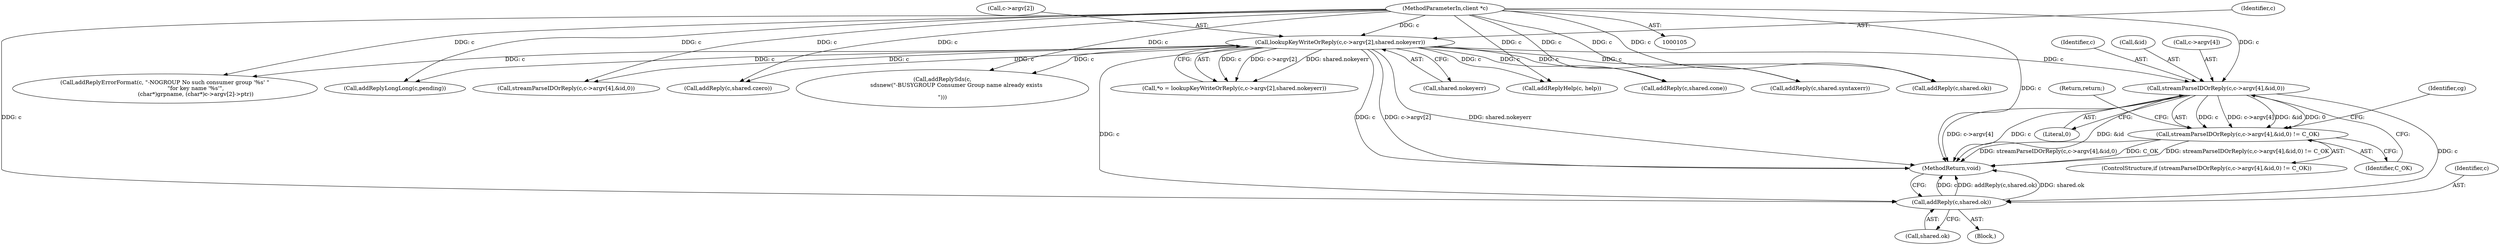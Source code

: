 digraph "0_redis_c04082cf138f1f51cedf05ee9ad36fb6763cafc6@pointer" {
"1000315" [label="(Call,streamParseIDOrReply(c,c->argv[4],&id,0))"];
"1000143" [label="(Call,lookupKeyWriteOrReply(c,c->argv[2],shared.nokeyerr))"];
"1000106" [label="(MethodParameterIn,client *c)"];
"1000314" [label="(Call,streamParseIDOrReply(c,c->argv[4],&id,0) != C_OK)"];
"1000333" [label="(Call,addReply(c,shared.ok))"];
"1000335" [label="(Call,shared.ok)"];
"1000327" [label="(Return,return;)"];
"1000191" [label="(Call,addReplyErrorFormat(c, \"-NOGROUP No such consumer group '%s' \"\n                                   \"for key name '%s'\",\n                                   (char*)grpname, (char*)c->argv[2]->ptr))"];
"1000313" [label="(ControlStructure,if (streamParseIDOrReply(c,c->argv[4],&id,0) != C_OK))"];
"1000334" [label="(Identifier,c)"];
"1000145" [label="(Call,c->argv[2])"];
"1000316" [label="(Identifier,c)"];
"1000427" [label="(MethodReturn,void)"];
"1000314" [label="(Call,streamParseIDOrReply(c,c->argv[4],&id,0) != C_OK)"];
"1000240" [label="(Call,streamParseIDOrReply(c,c->argv[4],&id,0))"];
"1000373" [label="(Call,addReply(c,shared.czero))"];
"1000324" [label="(Literal,0)"];
"1000143" [label="(Call,lookupKeyWriteOrReply(c,c->argv[2],shared.nokeyerr))"];
"1000277" [label="(Call,addReplySds(c,\n                sdsnew(\"-BUSYGROUP Consumer Group name already exists\r\n\")))"];
"1000325" [label="(Identifier,C_OK)"];
"1000417" [label="(Call,addReplyHelp(c, help))"];
"1000322" [label="(Call,&id)"];
"1000366" [label="(Call,addReply(c,shared.cone))"];
"1000315" [label="(Call,streamParseIDOrReply(c,c->argv[4],&id,0))"];
"1000422" [label="(Call,addReply(c,shared.syntaxerr))"];
"1000106" [label="(MethodParameterIn,client *c)"];
"1000150" [label="(Call,shared.nokeyerr)"];
"1000144" [label="(Identifier,c)"];
"1000293" [label="(Block,)"];
"1000333" [label="(Call,addReply(c,shared.ok))"];
"1000317" [label="(Call,c->argv[4])"];
"1000266" [label="(Call,addReply(c,shared.ok))"];
"1000403" [label="(Call,addReplyLongLong(c,pending))"];
"1000330" [label="(Identifier,cg)"];
"1000141" [label="(Call,*o = lookupKeyWriteOrReply(c,c->argv[2],shared.nokeyerr))"];
"1000315" -> "1000314"  [label="AST: "];
"1000315" -> "1000324"  [label="CFG: "];
"1000316" -> "1000315"  [label="AST: "];
"1000317" -> "1000315"  [label="AST: "];
"1000322" -> "1000315"  [label="AST: "];
"1000324" -> "1000315"  [label="AST: "];
"1000325" -> "1000315"  [label="CFG: "];
"1000315" -> "1000427"  [label="DDG: c"];
"1000315" -> "1000427"  [label="DDG: &id"];
"1000315" -> "1000427"  [label="DDG: c->argv[4]"];
"1000315" -> "1000314"  [label="DDG: c"];
"1000315" -> "1000314"  [label="DDG: c->argv[4]"];
"1000315" -> "1000314"  [label="DDG: &id"];
"1000315" -> "1000314"  [label="DDG: 0"];
"1000143" -> "1000315"  [label="DDG: c"];
"1000106" -> "1000315"  [label="DDG: c"];
"1000315" -> "1000333"  [label="DDG: c"];
"1000143" -> "1000141"  [label="AST: "];
"1000143" -> "1000150"  [label="CFG: "];
"1000144" -> "1000143"  [label="AST: "];
"1000145" -> "1000143"  [label="AST: "];
"1000150" -> "1000143"  [label="AST: "];
"1000141" -> "1000143"  [label="CFG: "];
"1000143" -> "1000427"  [label="DDG: c"];
"1000143" -> "1000427"  [label="DDG: c->argv[2]"];
"1000143" -> "1000427"  [label="DDG: shared.nokeyerr"];
"1000143" -> "1000141"  [label="DDG: c"];
"1000143" -> "1000141"  [label="DDG: c->argv[2]"];
"1000143" -> "1000141"  [label="DDG: shared.nokeyerr"];
"1000106" -> "1000143"  [label="DDG: c"];
"1000143" -> "1000191"  [label="DDG: c"];
"1000143" -> "1000240"  [label="DDG: c"];
"1000143" -> "1000266"  [label="DDG: c"];
"1000143" -> "1000277"  [label="DDG: c"];
"1000143" -> "1000333"  [label="DDG: c"];
"1000143" -> "1000366"  [label="DDG: c"];
"1000143" -> "1000373"  [label="DDG: c"];
"1000143" -> "1000403"  [label="DDG: c"];
"1000143" -> "1000417"  [label="DDG: c"];
"1000143" -> "1000422"  [label="DDG: c"];
"1000106" -> "1000105"  [label="AST: "];
"1000106" -> "1000427"  [label="DDG: c"];
"1000106" -> "1000191"  [label="DDG: c"];
"1000106" -> "1000240"  [label="DDG: c"];
"1000106" -> "1000266"  [label="DDG: c"];
"1000106" -> "1000277"  [label="DDG: c"];
"1000106" -> "1000333"  [label="DDG: c"];
"1000106" -> "1000366"  [label="DDG: c"];
"1000106" -> "1000373"  [label="DDG: c"];
"1000106" -> "1000403"  [label="DDG: c"];
"1000106" -> "1000417"  [label="DDG: c"];
"1000106" -> "1000422"  [label="DDG: c"];
"1000314" -> "1000313"  [label="AST: "];
"1000314" -> "1000325"  [label="CFG: "];
"1000325" -> "1000314"  [label="AST: "];
"1000327" -> "1000314"  [label="CFG: "];
"1000330" -> "1000314"  [label="CFG: "];
"1000314" -> "1000427"  [label="DDG: streamParseIDOrReply(c,c->argv[4],&id,0)"];
"1000314" -> "1000427"  [label="DDG: C_OK"];
"1000314" -> "1000427"  [label="DDG: streamParseIDOrReply(c,c->argv[4],&id,0) != C_OK"];
"1000333" -> "1000293"  [label="AST: "];
"1000333" -> "1000335"  [label="CFG: "];
"1000334" -> "1000333"  [label="AST: "];
"1000335" -> "1000333"  [label="AST: "];
"1000427" -> "1000333"  [label="CFG: "];
"1000333" -> "1000427"  [label="DDG: c"];
"1000333" -> "1000427"  [label="DDG: addReply(c,shared.ok)"];
"1000333" -> "1000427"  [label="DDG: shared.ok"];
}
